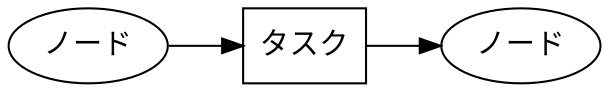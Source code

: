 digraph G {
  graph [rankdir=LR]

  node1 [label="ノード"]
  task [shape=box, label="タスク"]
  node2 [label="ノード"]

  node1 -> task -> node2
}